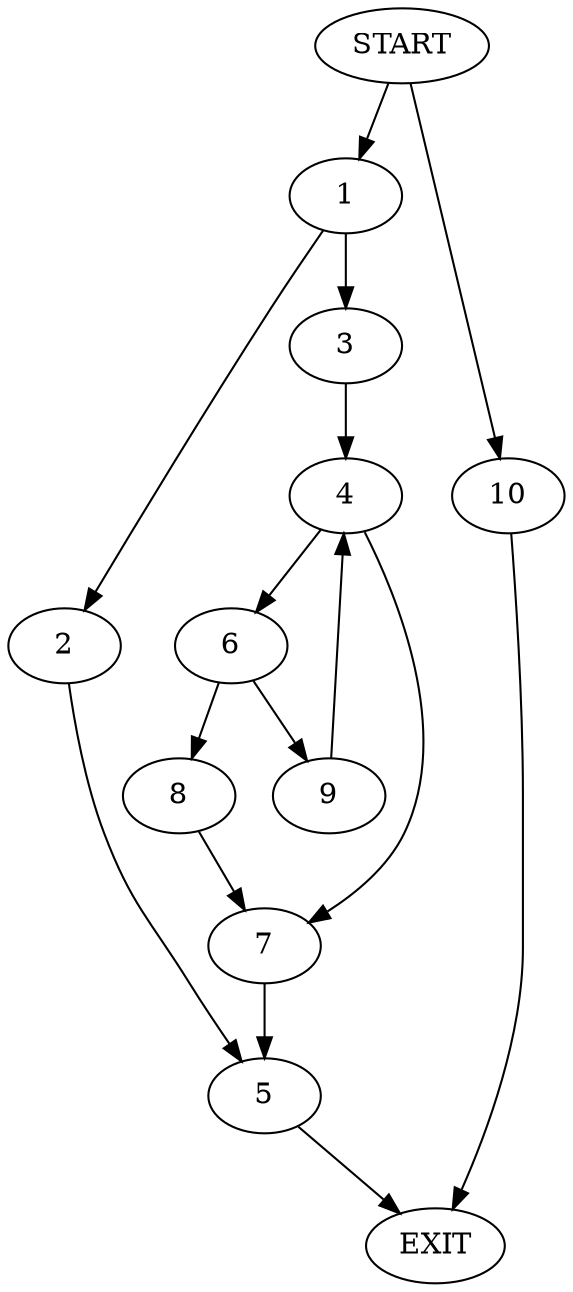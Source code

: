 digraph {
0 [label="START"]
11 [label="EXIT"]
0 -> 1
1 -> 2
1 -> 3
3 -> 4
2 -> 5
4 -> 6
4 -> 7
6 -> 8
6 -> 9
7 -> 5
9 -> 4
8 -> 7
5 -> 11
0 -> 10
10 -> 11
}
